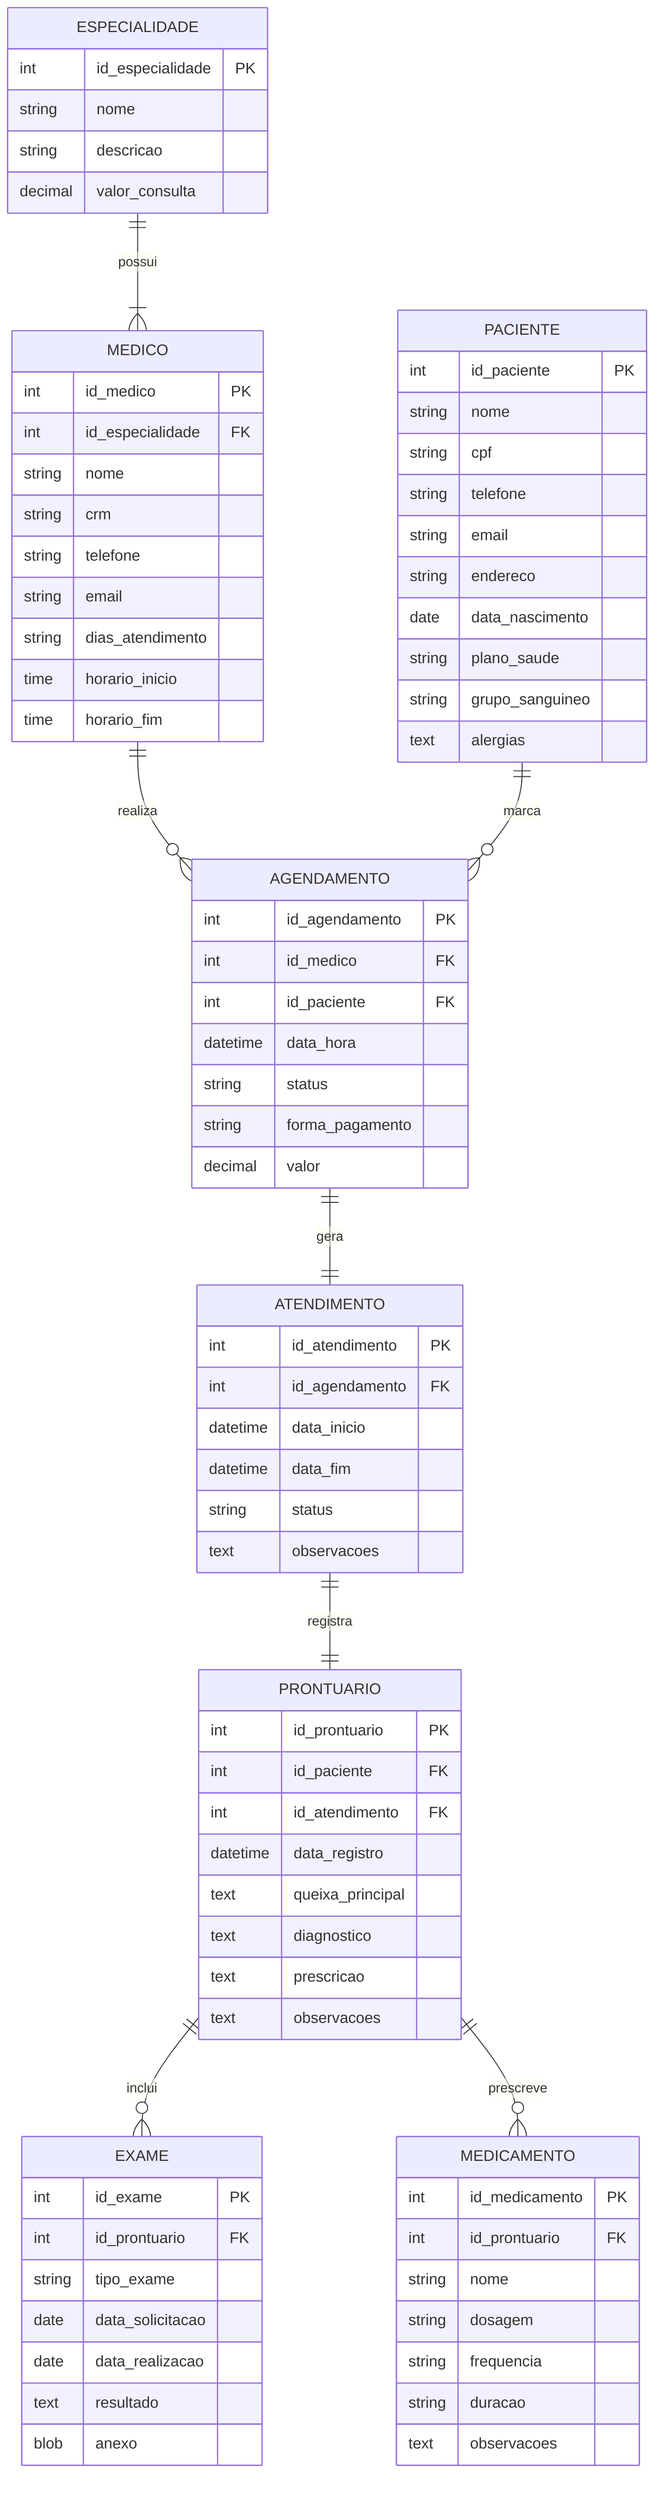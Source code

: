 erDiagram
    ESPECIALIDADE ||--|{ MEDICO : possui
    MEDICO ||--o{ AGENDAMENTO : realiza
    PACIENTE ||--o{ AGENDAMENTO : marca
    AGENDAMENTO ||--|| ATENDIMENTO : gera
    ATENDIMENTO ||--|| PRONTUARIO : registra
    PRONTUARIO ||--o{ EXAME : inclui
    PRONTUARIO ||--o{ MEDICAMENTO : prescreve

    ESPECIALIDADE {
        int id_especialidade PK
        string nome
        string descricao
        decimal valor_consulta
    }

    MEDICO {
        int id_medico PK
        int id_especialidade FK
        string nome
        string crm
        string telefone
        string email
        string dias_atendimento
        time horario_inicio
        time horario_fim
    }

    PACIENTE {
        int id_paciente PK
        string nome
        string cpf
        string telefone
        string email
        string endereco
        date data_nascimento
        string plano_saude
        string grupo_sanguineo
        text alergias
    }

    AGENDAMENTO {
        int id_agendamento PK
        int id_medico FK
        int id_paciente FK
        datetime data_hora
        string status
        string forma_pagamento
        decimal valor
    }

    ATENDIMENTO {
        int id_atendimento PK
        int id_agendamento FK
        datetime data_inicio
        datetime data_fim
        string status
        text observacoes
    }

    PRONTUARIO {
        int id_prontuario PK
        int id_paciente FK
        int id_atendimento FK
        datetime data_registro
        text queixa_principal
        text diagnostico
        text prescricao
        text observacoes
    }

    EXAME {
        int id_exame PK
        int id_prontuario FK
        string tipo_exame
        date data_solicitacao
        date data_realizacao
        text resultado
        blob anexo
    }

    MEDICAMENTO {
        int id_medicamento PK
        int id_prontuario FK
        string nome
        string dosagem
        string frequencia
        string duracao
        text observacoes
    }